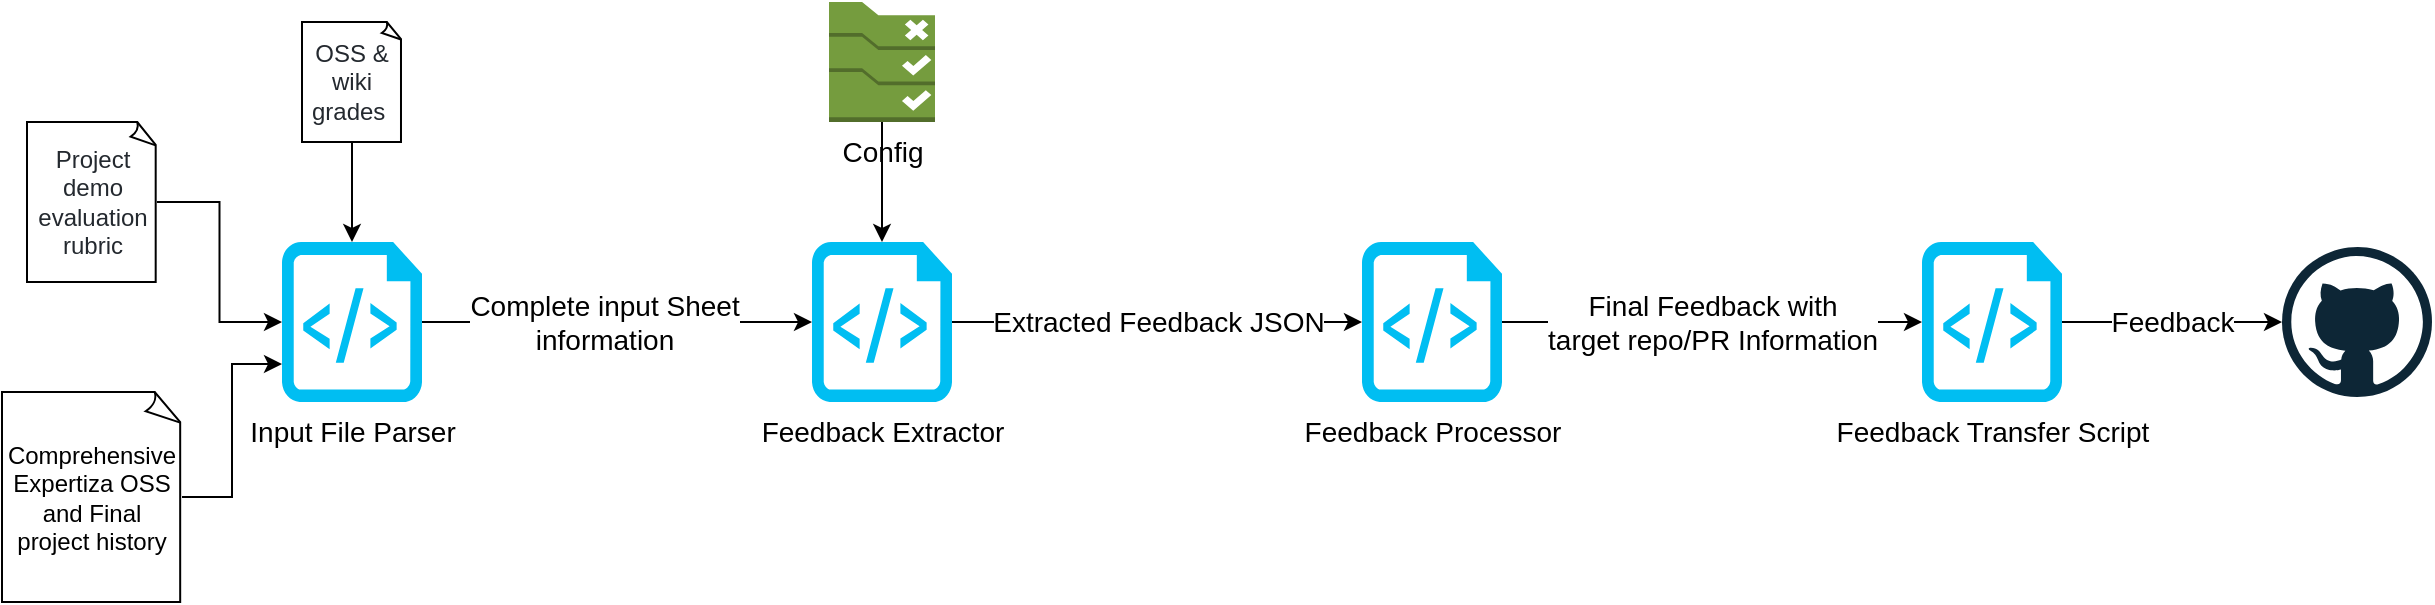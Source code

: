 <mxfile version="18.1.1" type="device"><diagram id="MeS-cgh1M3Q2bW00Wcwt" name="Page-1"><mxGraphModel dx="1186" dy="614" grid="1" gridSize="10" guides="1" tooltips="1" connect="1" arrows="1" fold="1" page="1" pageScale="1" pageWidth="850" pageHeight="1100" math="0" shadow="0"><root><mxCell id="0"/><mxCell id="1" parent="0"/><mxCell id="3NK9bzVF5_V10hdjBp3g-13" style="edgeStyle=orthogonalEdgeStyle;rounded=0;orthogonalLoop=1;jettySize=auto;html=1;entryX=0;entryY=0.5;entryDx=0;entryDy=0;entryPerimeter=0;fontSize=8;" parent="1" source="3NK9bzVF5_V10hdjBp3g-2" target="3NK9bzVF5_V10hdjBp3g-3" edge="1"><mxGeometry relative="1" as="geometry"/></mxCell><mxCell id="3NK9bzVF5_V10hdjBp3g-14" value="&lt;font style=&quot;font-size: 14px&quot;&gt;Complete input Sheet &lt;br&gt;information&lt;/font&gt;" style="edgeLabel;html=1;align=center;verticalAlign=middle;resizable=0;points=[];fontSize=8;" parent="3NK9bzVF5_V10hdjBp3g-13" vertex="1" connectable="0"><mxGeometry x="-0.156" relative="1" as="geometry"><mxPoint x="8" as="offset"/></mxGeometry></mxCell><mxCell id="3NK9bzVF5_V10hdjBp3g-2" value="&lt;font style=&quot;font-size: 14px&quot;&gt;Input File Parser&lt;/font&gt;" style="verticalLabelPosition=bottom;html=1;verticalAlign=top;align=center;strokeColor=none;fillColor=#00BEF2;shape=mxgraph.azure.script_file;pointerEvents=1;" parent="1" vertex="1"><mxGeometry x="160" y="240" width="70" height="80" as="geometry"/></mxCell><mxCell id="3NK9bzVF5_V10hdjBp3g-17" value="&lt;font style=&quot;font-size: 14px&quot;&gt;Extracted Feedback JSON&lt;/font&gt;" style="edgeStyle=orthogonalEdgeStyle;rounded=0;orthogonalLoop=1;jettySize=auto;html=1;entryX=0;entryY=0.5;entryDx=0;entryDy=0;entryPerimeter=0;fontSize=12;" parent="1" source="3NK9bzVF5_V10hdjBp3g-3" target="3NK9bzVF5_V10hdjBp3g-4" edge="1"><mxGeometry relative="1" as="geometry"/></mxCell><mxCell id="3NK9bzVF5_V10hdjBp3g-3" value="&lt;font style=&quot;font-size: 14px&quot;&gt;Feedback Extractor&lt;/font&gt;" style="verticalLabelPosition=bottom;html=1;verticalAlign=top;align=center;strokeColor=none;fillColor=#00BEF2;shape=mxgraph.azure.script_file;pointerEvents=1;" parent="1" vertex="1"><mxGeometry x="425" y="240" width="70" height="80" as="geometry"/></mxCell><mxCell id="3NK9bzVF5_V10hdjBp3g-18" value="Final Feedback with &lt;br&gt;target repo/PR Information" style="edgeStyle=orthogonalEdgeStyle;rounded=0;orthogonalLoop=1;jettySize=auto;html=1;entryX=0;entryY=0.5;entryDx=0;entryDy=0;entryPerimeter=0;fontSize=14;" parent="1" source="3NK9bzVF5_V10hdjBp3g-4" target="3NK9bzVF5_V10hdjBp3g-5" edge="1"><mxGeometry relative="1" as="geometry"/></mxCell><mxCell id="3NK9bzVF5_V10hdjBp3g-4" value="&lt;font style=&quot;font-size: 14px&quot;&gt;Feedback Processor&lt;/font&gt;" style="verticalLabelPosition=bottom;html=1;verticalAlign=top;align=center;strokeColor=none;fillColor=#00BEF2;shape=mxgraph.azure.script_file;pointerEvents=1;" parent="1" vertex="1"><mxGeometry x="700" y="240" width="70" height="80" as="geometry"/></mxCell><mxCell id="RTjR206VNnKOyIYVzKz7-2" value="&lt;font style=&quot;font-size: 14px;&quot;&gt;Feedback&lt;/font&gt;" style="edgeStyle=orthogonalEdgeStyle;rounded=0;orthogonalLoop=1;jettySize=auto;html=1;" edge="1" parent="1" source="3NK9bzVF5_V10hdjBp3g-5" target="RTjR206VNnKOyIYVzKz7-1"><mxGeometry relative="1" as="geometry"/></mxCell><mxCell id="3NK9bzVF5_V10hdjBp3g-5" value="&lt;font style=&quot;font-size: 14px&quot;&gt;Feedback Transfer Script&lt;/font&gt;" style="verticalLabelPosition=bottom;html=1;verticalAlign=top;align=center;strokeColor=none;fillColor=#00BEF2;shape=mxgraph.azure.script_file;pointerEvents=1;" parent="1" vertex="1"><mxGeometry x="980" y="240" width="70" height="80" as="geometry"/></mxCell><mxCell id="3NK9bzVF5_V10hdjBp3g-9" style="edgeStyle=orthogonalEdgeStyle;rounded=0;orthogonalLoop=1;jettySize=auto;html=1;entryX=0.5;entryY=0;entryDx=0;entryDy=0;entryPerimeter=0;fontSize=8;" parent="1" source="3NK9bzVF5_V10hdjBp3g-6" target="3NK9bzVF5_V10hdjBp3g-2" edge="1"><mxGeometry relative="1" as="geometry"/></mxCell><mxCell id="3NK9bzVF5_V10hdjBp3g-6" value="&lt;span style=&quot;color: rgb(36 , 41 , 47) ; font-family: , &amp;#34;system-ui&amp;#34; , &amp;#34;segoe ui&amp;#34; , &amp;#34;helvetica&amp;#34; , &amp;#34;arial&amp;#34; , sans-serif , &amp;#34;apple color emoji&amp;#34; , &amp;#34;segoe ui emoji&amp;#34; ; text-align: left ; background-color: rgb(255 , 255 , 255)&quot;&gt;&lt;font style=&quot;font-size: 12px&quot;&gt;OSS &amp;amp; wiki grades&amp;nbsp;&lt;/font&gt;&lt;/span&gt;" style="whiteSpace=wrap;html=1;shape=mxgraph.basic.document" parent="1" vertex="1"><mxGeometry x="170" y="130" width="50" height="60" as="geometry"/></mxCell><mxCell id="3NK9bzVF5_V10hdjBp3g-10" style="edgeStyle=orthogonalEdgeStyle;rounded=0;orthogonalLoop=1;jettySize=auto;html=1;entryX=0;entryY=0.5;entryDx=0;entryDy=0;entryPerimeter=0;fontSize=8;" parent="1" source="3NK9bzVF5_V10hdjBp3g-7" target="3NK9bzVF5_V10hdjBp3g-2" edge="1"><mxGeometry relative="1" as="geometry"/></mxCell><mxCell id="3NK9bzVF5_V10hdjBp3g-7" value="&lt;span style=&quot;color: rgb(36 , 41 , 47) ; font-family: , &amp;#34;system-ui&amp;#34; , &amp;#34;segoe ui&amp;#34; , &amp;#34;helvetica&amp;#34; , &amp;#34;arial&amp;#34; , sans-serif , &amp;#34;apple color emoji&amp;#34; , &amp;#34;segoe ui emoji&amp;#34; ; text-align: left ; background-color: rgb(255 , 255 , 255)&quot;&gt;&lt;font style=&quot;font-size: 12px&quot;&gt;Project demo evaluation rubric&lt;/font&gt;&lt;/span&gt;" style="whiteSpace=wrap;html=1;shape=mxgraph.basic.document" parent="1" vertex="1"><mxGeometry x="32.5" y="180" width="65" height="80" as="geometry"/></mxCell><mxCell id="3NK9bzVF5_V10hdjBp3g-12" style="edgeStyle=orthogonalEdgeStyle;rounded=0;orthogonalLoop=1;jettySize=auto;html=1;entryX=0;entryY=0.763;entryDx=0;entryDy=0;entryPerimeter=0;fontSize=8;" parent="1" source="3NK9bzVF5_V10hdjBp3g-8" target="3NK9bzVF5_V10hdjBp3g-2" edge="1"><mxGeometry relative="1" as="geometry"/></mxCell><mxCell id="3NK9bzVF5_V10hdjBp3g-8" value="&lt;font style=&quot;font-size: 12px&quot;&gt;Comprehensive Expertiza OSS and Final project history&lt;/font&gt;" style="whiteSpace=wrap;html=1;shape=mxgraph.basic.document" parent="1" vertex="1"><mxGeometry x="20" y="315" width="90" height="105" as="geometry"/></mxCell><mxCell id="3NK9bzVF5_V10hdjBp3g-16" style="edgeStyle=orthogonalEdgeStyle;rounded=0;orthogonalLoop=1;jettySize=auto;html=1;entryX=0.5;entryY=0;entryDx=0;entryDy=0;entryPerimeter=0;fontSize=14;" parent="1" source="3NK9bzVF5_V10hdjBp3g-15" target="3NK9bzVF5_V10hdjBp3g-3" edge="1"><mxGeometry relative="1" as="geometry"/></mxCell><mxCell id="3NK9bzVF5_V10hdjBp3g-15" value="&lt;font style=&quot;font-size: 14px&quot;&gt;Config&lt;/font&gt;" style="outlineConnect=0;dashed=0;verticalLabelPosition=bottom;verticalAlign=top;align=center;html=1;shape=mxgraph.aws3.config_rule;fillColor=#759C3E;gradientColor=none;fontSize=8;" parent="1" vertex="1"><mxGeometry x="433.5" y="120" width="53" height="60" as="geometry"/></mxCell><mxCell id="RTjR206VNnKOyIYVzKz7-1" value="" style="dashed=0;outlineConnect=0;html=1;align=center;labelPosition=center;verticalLabelPosition=bottom;verticalAlign=top;shape=mxgraph.weblogos.github" vertex="1" parent="1"><mxGeometry x="1160" y="242.5" width="75" height="75" as="geometry"/></mxCell></root></mxGraphModel></diagram></mxfile>